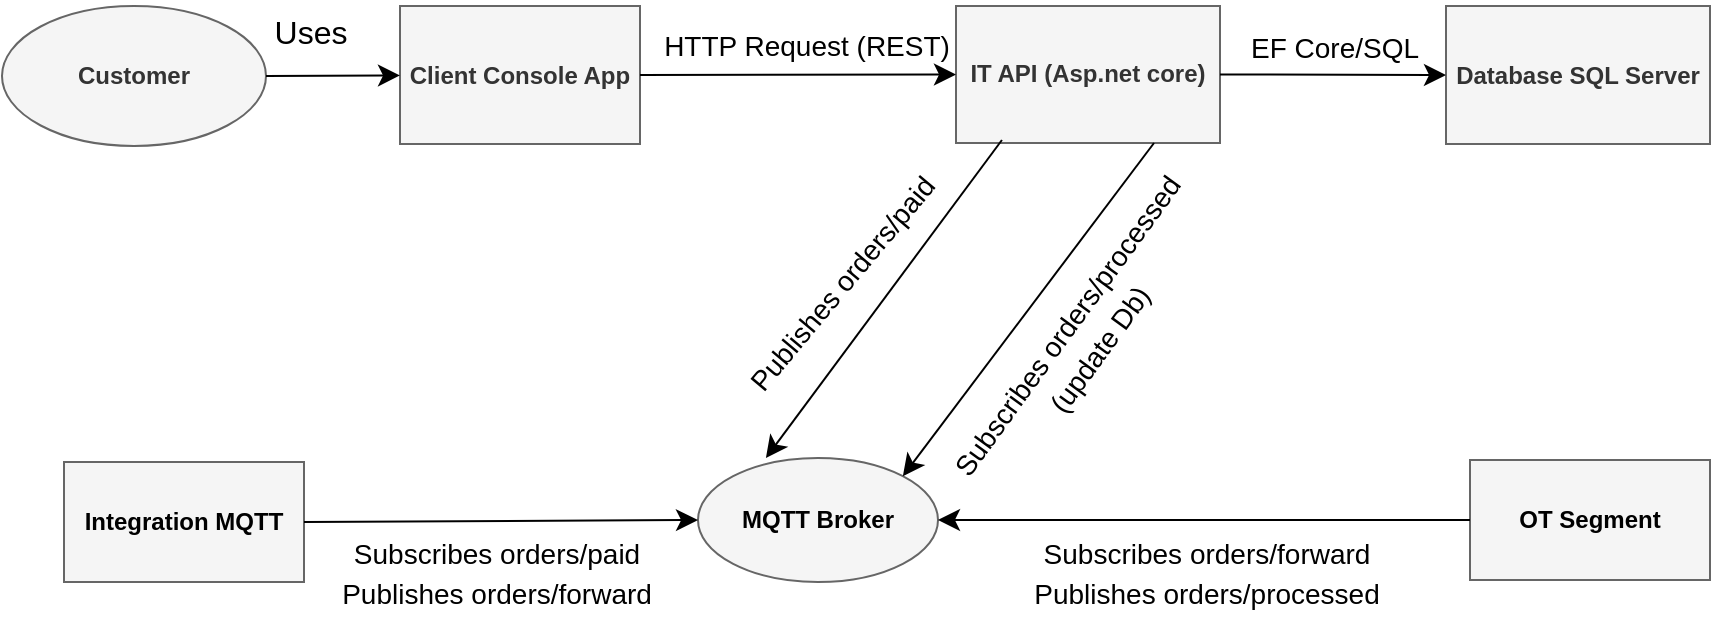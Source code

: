 <mxfile version="28.1.2">
  <diagram name="Sida-1" id="7wsPGlEba5Q6BENOVf_N">
    <mxGraphModel dx="1272" dy="1029" grid="0" gridSize="10" guides="1" tooltips="1" connect="1" arrows="1" fold="1" page="0" pageScale="1" pageWidth="827" pageHeight="1169" background="#ffffff" math="0" shadow="0">
      <root>
        <mxCell id="0" />
        <mxCell id="1" parent="0" />
        <mxCell id="nuwzMKd_bg0ozyiA0sp2-1" value="&lt;b&gt;Customer&lt;/b&gt;" style="ellipse;whiteSpace=wrap;html=1;fillColor=#f5f5f5;fontColor=#333333;strokeColor=#666666;" vertex="1" parent="1">
          <mxGeometry x="-242" y="-152" width="132" height="70" as="geometry" />
        </mxCell>
        <mxCell id="nuwzMKd_bg0ozyiA0sp2-2" value="&lt;b&gt;Client Console App&lt;/b&gt;" style="rounded=0;whiteSpace=wrap;html=1;fillColor=#f5f5f5;strokeColor=#666666;fontColor=#333333;fillStyle=auto;" vertex="1" parent="1">
          <mxGeometry x="-43" y="-152" width="120" height="69" as="geometry" />
        </mxCell>
        <mxCell id="nuwzMKd_bg0ozyiA0sp2-3" value="" style="endArrow=classic;html=1;rounded=0;fontSize=12;startSize=8;endSize=8;curved=1;exitX=1;exitY=0.5;exitDx=0;exitDy=0;strokeColor=#000000;" edge="1" parent="1" source="nuwzMKd_bg0ozyiA0sp2-1" target="nuwzMKd_bg0ozyiA0sp2-2">
          <mxGeometry width="50" height="50" relative="1" as="geometry">
            <mxPoint x="138" y="58" as="sourcePoint" />
            <mxPoint x="188" y="8" as="targetPoint" />
          </mxGeometry>
        </mxCell>
        <mxCell id="nuwzMKd_bg0ozyiA0sp2-4" value="&lt;font style=&quot;color: rgb(0, 0, 0);&quot;&gt;Uses&lt;/font&gt;" style="text;html=1;align=center;verticalAlign=middle;resizable=0;points=[];autosize=1;strokeColor=none;fillColor=none;fontSize=16;" vertex="1" parent="1">
          <mxGeometry x="-115" y="-155" width="54" height="31" as="geometry" />
        </mxCell>
        <mxCell id="nuwzMKd_bg0ozyiA0sp2-5" value="&lt;b&gt;IT API (Asp.net core)&lt;/b&gt;" style="rounded=0;whiteSpace=wrap;html=1;fillColor=#f5f5f5;fontColor=#333333;strokeColor=#666666;" vertex="1" parent="1">
          <mxGeometry x="235" y="-152" width="132" height="68.5" as="geometry" />
        </mxCell>
        <mxCell id="nuwzMKd_bg0ozyiA0sp2-6" value="" style="endArrow=classic;html=1;rounded=0;fontSize=12;startSize=8;endSize=8;curved=1;exitX=1;exitY=0.5;exitDx=0;exitDy=0;entryX=0;entryY=0.5;entryDx=0;entryDy=0;strokeColor=#000000;" edge="1" parent="1" source="nuwzMKd_bg0ozyiA0sp2-2" target="nuwzMKd_bg0ozyiA0sp2-5">
          <mxGeometry width="50" height="50" relative="1" as="geometry">
            <mxPoint x="138" y="58" as="sourcePoint" />
            <mxPoint x="188" y="8" as="targetPoint" />
          </mxGeometry>
        </mxCell>
        <mxCell id="nuwzMKd_bg0ozyiA0sp2-7" value="&lt;font style=&quot;color: rgb(0, 0, 0);&quot;&gt;HTTP Request (REST)&lt;/font&gt;" style="text;html=1;align=center;verticalAlign=middle;resizable=0;points=[];autosize=1;strokeColor=none;fillColor=none;fontSize=14;rotation=0;" vertex="1" parent="1">
          <mxGeometry x="79" y="-147" width="161" height="29" as="geometry" />
        </mxCell>
        <mxCell id="nuwzMKd_bg0ozyiA0sp2-8" value="&lt;font style=&quot;color: rgb(0, 0, 0);&quot;&gt;&lt;b&gt;MQTT Broker&lt;/b&gt;&lt;/font&gt;" style="ellipse;whiteSpace=wrap;html=1;fillColor=#f5f5f5;fontColor=#333333;strokeColor=#666666;" vertex="1" parent="1">
          <mxGeometry x="106" y="74" width="120" height="62" as="geometry" />
        </mxCell>
        <mxCell id="nuwzMKd_bg0ozyiA0sp2-9" value="&lt;font&gt;&lt;b&gt;Database SQL Server&lt;/b&gt;&lt;/font&gt;" style="rounded=0;whiteSpace=wrap;html=1;fillColor=#f5f5f5;fontColor=#333333;strokeColor=#666666;" vertex="1" parent="1">
          <mxGeometry x="480" y="-152" width="132" height="69" as="geometry" />
        </mxCell>
        <mxCell id="nuwzMKd_bg0ozyiA0sp2-10" value="" style="endArrow=classic;html=1;rounded=0;fontSize=12;startSize=8;endSize=8;curved=1;exitX=1;exitY=0.5;exitDx=0;exitDy=0;entryX=0;entryY=0.5;entryDx=0;entryDy=0;strokeColor=#000000;" edge="1" parent="1" source="nuwzMKd_bg0ozyiA0sp2-5" target="nuwzMKd_bg0ozyiA0sp2-9">
          <mxGeometry width="50" height="50" relative="1" as="geometry">
            <mxPoint x="182" y="58" as="sourcePoint" />
            <mxPoint x="232" y="8" as="targetPoint" />
          </mxGeometry>
        </mxCell>
        <mxCell id="nuwzMKd_bg0ozyiA0sp2-11" value="&lt;font style=&quot;color: rgb(0, 0, 0); font-size: 14px;&quot;&gt;EF Core/SQL&lt;/font&gt;" style="text;html=1;align=center;verticalAlign=middle;resizable=0;points=[];autosize=1;strokeColor=none;fillColor=none;fontSize=16;" vertex="1" parent="1">
          <mxGeometry x="373" y="-148" width="102" height="31" as="geometry" />
        </mxCell>
        <mxCell id="nuwzMKd_bg0ozyiA0sp2-12" value="" style="endArrow=classic;html=1;rounded=0;fontSize=12;startSize=8;endSize=8;curved=1;exitX=0.174;exitY=0.978;exitDx=0;exitDy=0;entryX=0.283;entryY=0;entryDx=0;entryDy=0;entryPerimeter=0;exitPerimeter=0;strokeColor=#000000;" edge="1" parent="1" source="nuwzMKd_bg0ozyiA0sp2-5" target="nuwzMKd_bg0ozyiA0sp2-8">
          <mxGeometry width="50" height="50" relative="1" as="geometry">
            <mxPoint x="182" y="58" as="sourcePoint" />
            <mxPoint x="232" y="8" as="targetPoint" />
          </mxGeometry>
        </mxCell>
        <mxCell id="nuwzMKd_bg0ozyiA0sp2-13" value="&lt;font style=&quot;color: rgb(0, 0, 0); font-size: 14px;&quot;&gt;Publishes orders/paid&lt;/font&gt;" style="text;html=1;align=center;verticalAlign=middle;resizable=0;points=[];autosize=1;strokeColor=none;fillColor=none;fontSize=16;rotation=-50;" vertex="1" parent="1">
          <mxGeometry x="100" y="-29" width="153" height="31" as="geometry" />
        </mxCell>
        <mxCell id="nuwzMKd_bg0ozyiA0sp2-14" value="" style="endArrow=classic;html=1;rounded=0;fontSize=12;startSize=8;endSize=8;curved=1;exitX=0.75;exitY=1;exitDx=0;exitDy=0;entryX=1;entryY=0;entryDx=0;entryDy=0;strokeColor=#000000;" edge="1" parent="1" source="nuwzMKd_bg0ozyiA0sp2-5" target="nuwzMKd_bg0ozyiA0sp2-8">
          <mxGeometry width="50" height="50" relative="1" as="geometry">
            <mxPoint x="182" y="58" as="sourcePoint" />
            <mxPoint x="232" y="8" as="targetPoint" />
          </mxGeometry>
        </mxCell>
        <mxCell id="nuwzMKd_bg0ozyiA0sp2-15" value="&lt;font style=&quot;color: rgb(0, 0, 0); font-size: 14px;&quot;&gt;Subscribes orders/processed&lt;/font&gt;&lt;div&gt;&lt;font style=&quot;color: rgb(0, 0, 0); font-size: 14px;&quot;&gt;(update Db)&lt;/font&gt;&lt;/div&gt;" style="text;html=1;align=center;verticalAlign=middle;resizable=0;points=[];autosize=1;strokeColor=none;fillColor=none;fontSize=16;rotation=-54;" vertex="1" parent="1">
          <mxGeometry x="198" y="-11" width="199" height="50" as="geometry" />
        </mxCell>
        <mxCell id="nuwzMKd_bg0ozyiA0sp2-16" value="&lt;font style=&quot;color: rgb(0, 0, 0);&quot;&gt;&lt;b&gt;Integration MQTT&lt;/b&gt;&lt;/font&gt;" style="rounded=0;whiteSpace=wrap;html=1;fillColor=#f5f5f5;fontColor=#333333;strokeColor=#666666;" vertex="1" parent="1">
          <mxGeometry x="-211" y="76" width="120" height="60" as="geometry" />
        </mxCell>
        <mxCell id="nuwzMKd_bg0ozyiA0sp2-17" value="" style="endArrow=classic;html=1;rounded=0;fontSize=12;startSize=8;endSize=8;curved=1;exitX=1;exitY=0.5;exitDx=0;exitDy=0;entryX=0;entryY=0.5;entryDx=0;entryDy=0;strokeColor=#000000;" edge="1" parent="1" source="nuwzMKd_bg0ozyiA0sp2-16" target="nuwzMKd_bg0ozyiA0sp2-8">
          <mxGeometry width="50" height="50" relative="1" as="geometry">
            <mxPoint x="160" y="28" as="sourcePoint" />
            <mxPoint x="210" y="-22" as="targetPoint" />
          </mxGeometry>
        </mxCell>
        <mxCell id="nuwzMKd_bg0ozyiA0sp2-18" value="&lt;font style=&quot;color: rgb(0, 0, 0); font-size: 14px;&quot;&gt;Subscribes orders/paid&lt;/font&gt;&lt;div&gt;&lt;font style=&quot;color: rgb(0, 0, 0); font-size: 14px;&quot;&gt;Publishes orders/forward&lt;/font&gt;&lt;/div&gt;" style="text;html=1;align=center;verticalAlign=middle;resizable=0;points=[];autosize=1;strokeColor=none;fillColor=none;fontSize=16;" vertex="1" parent="1">
          <mxGeometry x="-82" y="106" width="173" height="50" as="geometry" />
        </mxCell>
        <mxCell id="nuwzMKd_bg0ozyiA0sp2-19" value="&lt;font style=&quot;color: rgb(0, 0, 0);&quot;&gt;&lt;b&gt;OT Segment&lt;/b&gt;&lt;/font&gt;" style="rounded=0;whiteSpace=wrap;html=1;fillColor=#f5f5f5;fontColor=#333333;strokeColor=#666666;" vertex="1" parent="1">
          <mxGeometry x="492" y="75" width="120" height="60" as="geometry" />
        </mxCell>
        <mxCell id="nuwzMKd_bg0ozyiA0sp2-20" value="" style="endArrow=classic;html=1;rounded=0;fontSize=12;startSize=8;endSize=8;curved=1;entryX=1;entryY=0.5;entryDx=0;entryDy=0;exitX=0;exitY=0.5;exitDx=0;exitDy=0;strokeColor=#000000;" edge="1" parent="1" source="nuwzMKd_bg0ozyiA0sp2-19" target="nuwzMKd_bg0ozyiA0sp2-8">
          <mxGeometry width="50" height="50" relative="1" as="geometry">
            <mxPoint x="487" y="105" as="sourcePoint" />
            <mxPoint x="210" y="-22" as="targetPoint" />
          </mxGeometry>
        </mxCell>
        <mxCell id="nuwzMKd_bg0ozyiA0sp2-21" value="&lt;font style=&quot;color: rgb(0, 0, 0); font-size: 14px;&quot;&gt;Subscribes orders/forward&lt;/font&gt;&lt;div&gt;&lt;font style=&quot;color: rgb(0, 0, 0); font-size: 14px;&quot;&gt;Publishes orders/processed&lt;/font&gt;&lt;/div&gt;" style="text;html=1;align=center;verticalAlign=middle;resizable=0;points=[];autosize=1;strokeColor=none;fillColor=none;fontSize=16;" vertex="1" parent="1">
          <mxGeometry x="264" y="106" width="191" height="50" as="geometry" />
        </mxCell>
      </root>
    </mxGraphModel>
  </diagram>
</mxfile>
